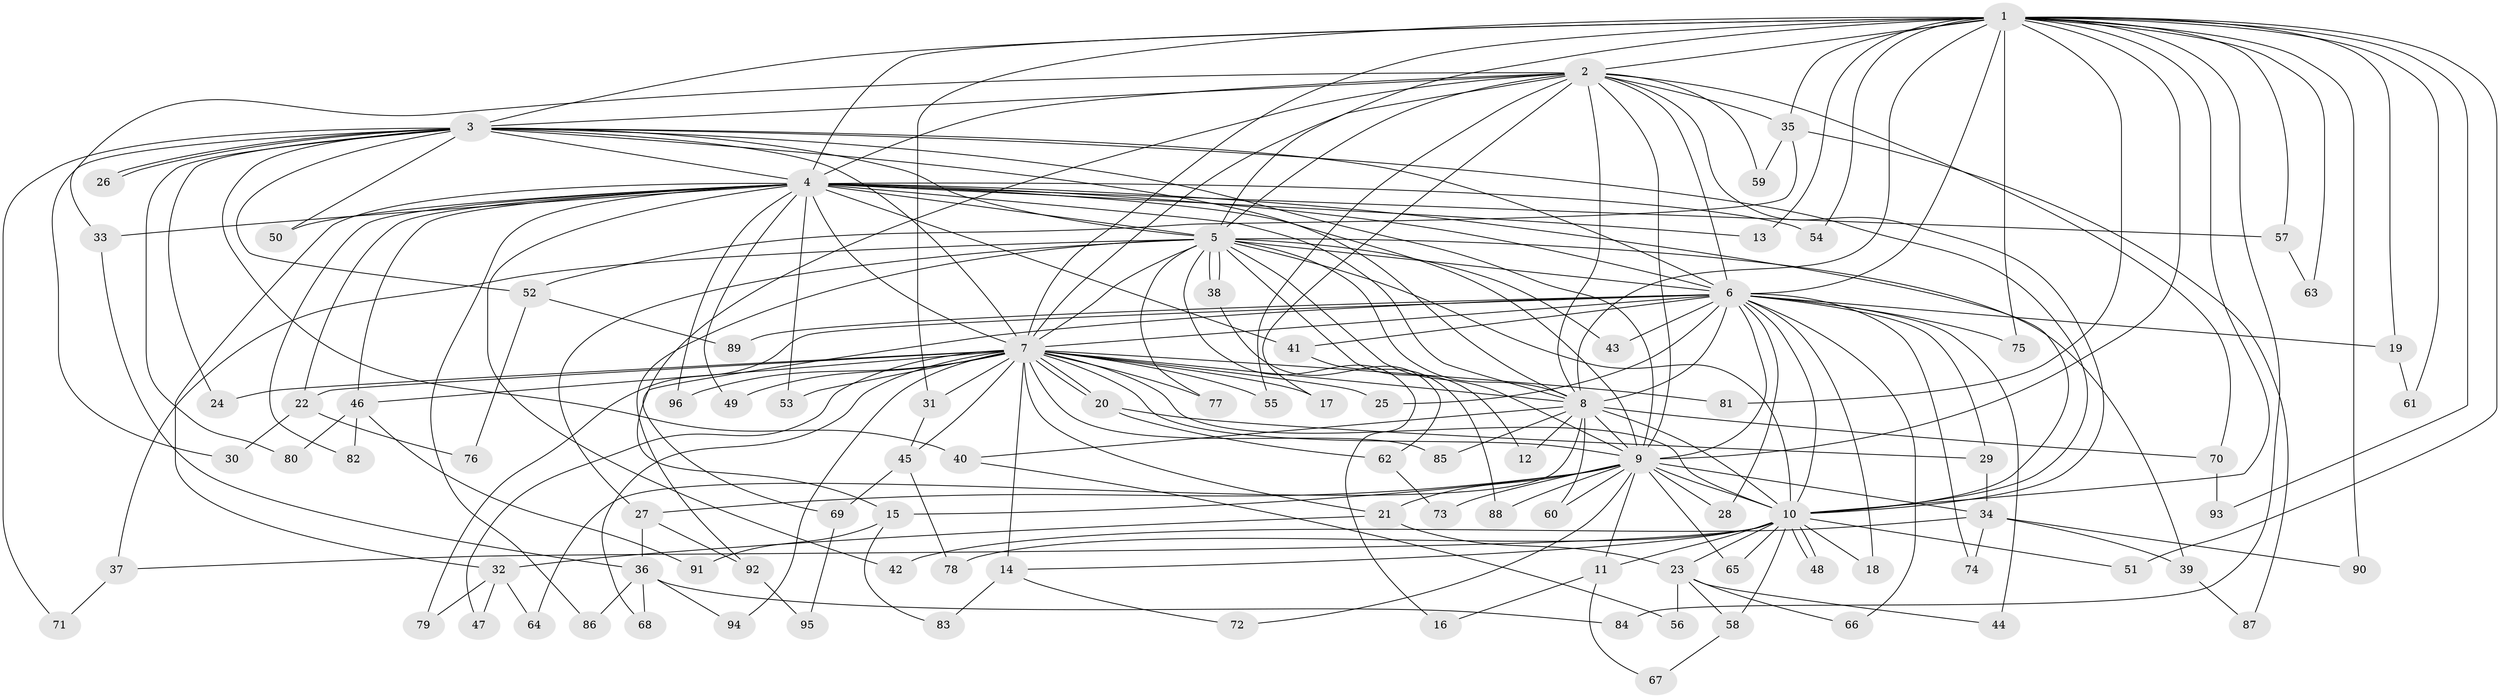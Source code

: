 // Generated by graph-tools (version 1.1) at 2025/46/03/09/25 04:46:12]
// undirected, 96 vertices, 217 edges
graph export_dot {
graph [start="1"]
  node [color=gray90,style=filled];
  1;
  2;
  3;
  4;
  5;
  6;
  7;
  8;
  9;
  10;
  11;
  12;
  13;
  14;
  15;
  16;
  17;
  18;
  19;
  20;
  21;
  22;
  23;
  24;
  25;
  26;
  27;
  28;
  29;
  30;
  31;
  32;
  33;
  34;
  35;
  36;
  37;
  38;
  39;
  40;
  41;
  42;
  43;
  44;
  45;
  46;
  47;
  48;
  49;
  50;
  51;
  52;
  53;
  54;
  55;
  56;
  57;
  58;
  59;
  60;
  61;
  62;
  63;
  64;
  65;
  66;
  67;
  68;
  69;
  70;
  71;
  72;
  73;
  74;
  75;
  76;
  77;
  78;
  79;
  80;
  81;
  82;
  83;
  84;
  85;
  86;
  87;
  88;
  89;
  90;
  91;
  92;
  93;
  94;
  95;
  96;
  1 -- 2;
  1 -- 3;
  1 -- 4;
  1 -- 5;
  1 -- 6;
  1 -- 7;
  1 -- 8;
  1 -- 9;
  1 -- 10;
  1 -- 13;
  1 -- 19;
  1 -- 31;
  1 -- 35;
  1 -- 51;
  1 -- 54;
  1 -- 57;
  1 -- 61;
  1 -- 63;
  1 -- 75;
  1 -- 81;
  1 -- 84;
  1 -- 90;
  1 -- 93;
  2 -- 3;
  2 -- 4;
  2 -- 5;
  2 -- 6;
  2 -- 7;
  2 -- 8;
  2 -- 9;
  2 -- 10;
  2 -- 15;
  2 -- 17;
  2 -- 33;
  2 -- 35;
  2 -- 55;
  2 -- 59;
  2 -- 70;
  3 -- 4;
  3 -- 5;
  3 -- 6;
  3 -- 7;
  3 -- 8;
  3 -- 9;
  3 -- 10;
  3 -- 24;
  3 -- 26;
  3 -- 26;
  3 -- 30;
  3 -- 40;
  3 -- 50;
  3 -- 52;
  3 -- 71;
  3 -- 80;
  4 -- 5;
  4 -- 6;
  4 -- 7;
  4 -- 8;
  4 -- 9;
  4 -- 10;
  4 -- 13;
  4 -- 22;
  4 -- 32;
  4 -- 33;
  4 -- 41;
  4 -- 42;
  4 -- 46;
  4 -- 49;
  4 -- 50;
  4 -- 53;
  4 -- 54;
  4 -- 57;
  4 -- 82;
  4 -- 86;
  4 -- 96;
  5 -- 6;
  5 -- 7;
  5 -- 8;
  5 -- 9;
  5 -- 10;
  5 -- 12;
  5 -- 16;
  5 -- 27;
  5 -- 37;
  5 -- 38;
  5 -- 38;
  5 -- 39;
  5 -- 43;
  5 -- 77;
  5 -- 92;
  6 -- 7;
  6 -- 8;
  6 -- 9;
  6 -- 10;
  6 -- 18;
  6 -- 19;
  6 -- 25;
  6 -- 28;
  6 -- 29;
  6 -- 41;
  6 -- 43;
  6 -- 44;
  6 -- 66;
  6 -- 69;
  6 -- 74;
  6 -- 75;
  6 -- 79;
  6 -- 89;
  7 -- 8;
  7 -- 9;
  7 -- 10;
  7 -- 14;
  7 -- 17;
  7 -- 20;
  7 -- 20;
  7 -- 21;
  7 -- 22;
  7 -- 24;
  7 -- 25;
  7 -- 31;
  7 -- 45;
  7 -- 46;
  7 -- 47;
  7 -- 49;
  7 -- 53;
  7 -- 55;
  7 -- 68;
  7 -- 77;
  7 -- 81;
  7 -- 85;
  7 -- 94;
  7 -- 96;
  8 -- 9;
  8 -- 10;
  8 -- 12;
  8 -- 40;
  8 -- 60;
  8 -- 64;
  8 -- 70;
  8 -- 85;
  9 -- 10;
  9 -- 11;
  9 -- 15;
  9 -- 21;
  9 -- 27;
  9 -- 28;
  9 -- 34;
  9 -- 60;
  9 -- 65;
  9 -- 72;
  9 -- 73;
  9 -- 88;
  10 -- 11;
  10 -- 14;
  10 -- 18;
  10 -- 23;
  10 -- 37;
  10 -- 48;
  10 -- 48;
  10 -- 51;
  10 -- 58;
  10 -- 65;
  10 -- 78;
  11 -- 16;
  11 -- 67;
  14 -- 72;
  14 -- 83;
  15 -- 83;
  15 -- 91;
  19 -- 61;
  20 -- 29;
  20 -- 62;
  21 -- 23;
  21 -- 32;
  22 -- 30;
  22 -- 76;
  23 -- 44;
  23 -- 56;
  23 -- 58;
  23 -- 66;
  27 -- 36;
  27 -- 92;
  29 -- 34;
  31 -- 45;
  32 -- 47;
  32 -- 64;
  32 -- 79;
  33 -- 36;
  34 -- 39;
  34 -- 42;
  34 -- 74;
  34 -- 90;
  35 -- 52;
  35 -- 59;
  35 -- 87;
  36 -- 68;
  36 -- 84;
  36 -- 86;
  36 -- 94;
  37 -- 71;
  38 -- 62;
  39 -- 87;
  40 -- 56;
  41 -- 88;
  45 -- 69;
  45 -- 78;
  46 -- 80;
  46 -- 82;
  46 -- 91;
  52 -- 76;
  52 -- 89;
  57 -- 63;
  58 -- 67;
  62 -- 73;
  69 -- 95;
  70 -- 93;
  92 -- 95;
}
